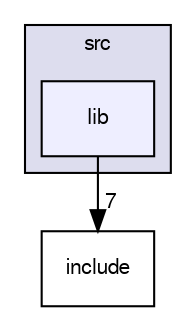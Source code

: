digraph "lib" {
  compound=true
  node [ fontsize="10", fontname="FreeSans"];
  edge [ labelfontsize="10", labelfontname="FreeSans"];
  subgraph clusterdir_f271a84f951b529380ac833f9a2ffba8 {
    graph [ bgcolor="#ddddee", pencolor="black", label="src" fontname="FreeSans", fontsize="10", URL="dir_f271a84f951b529380ac833f9a2ffba8.html"]
  dir_60eb388110ff96f96195d2d81c3ee5fb [shape=box, label="lib", style="filled", fillcolor="#eeeeff", pencolor="black", URL="dir_60eb388110ff96f96195d2d81c3ee5fb.html"];
  }
  dir_ec8d631a0408a0cb5714fae371c0443d [shape=box label="include" URL="dir_ec8d631a0408a0cb5714fae371c0443d.html"];
  dir_60eb388110ff96f96195d2d81c3ee5fb->dir_ec8d631a0408a0cb5714fae371c0443d [headlabel="7", labeldistance=1.5 headhref="dir_000007_000008.html"];
}
